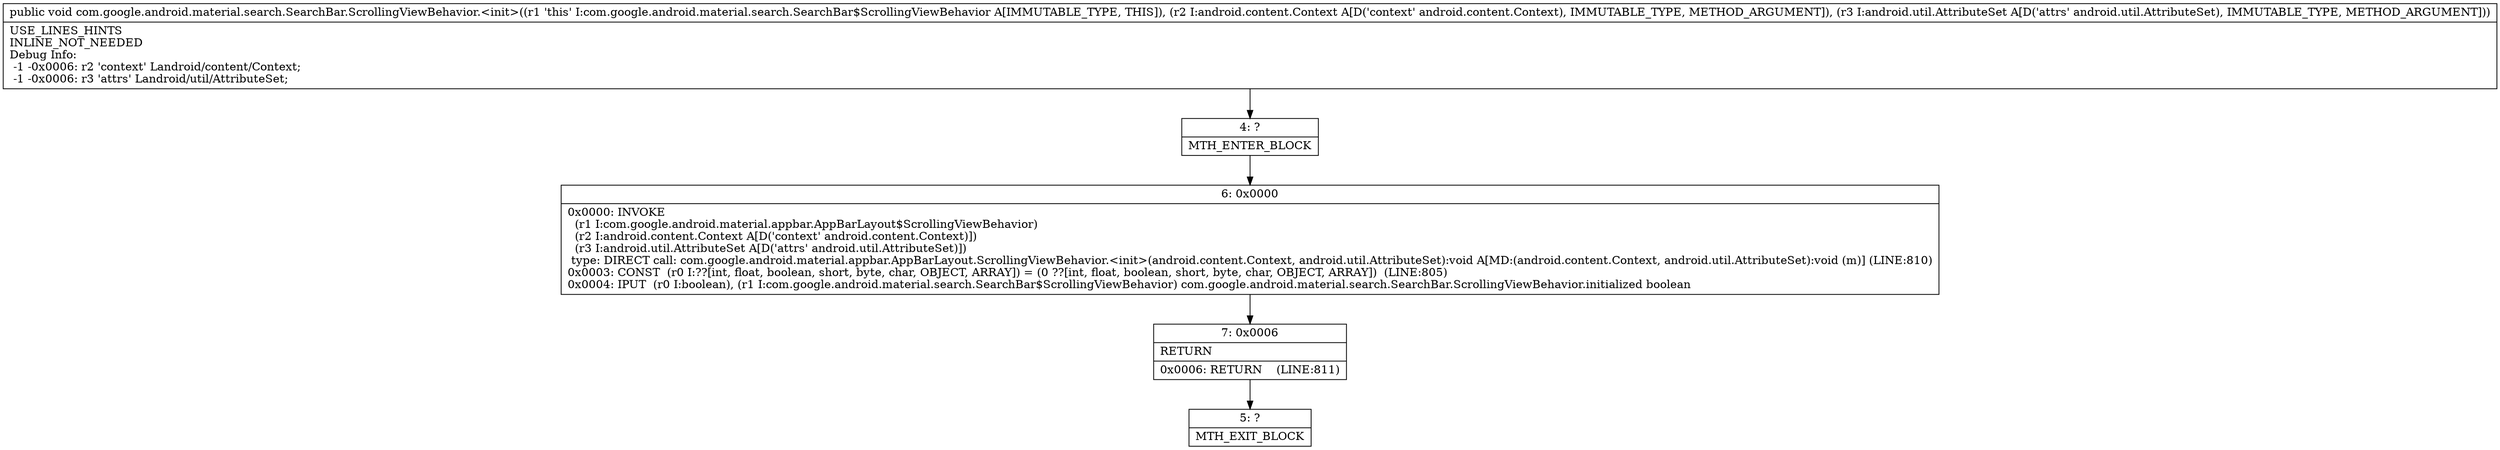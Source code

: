 digraph "CFG forcom.google.android.material.search.SearchBar.ScrollingViewBehavior.\<init\>(Landroid\/content\/Context;Landroid\/util\/AttributeSet;)V" {
Node_4 [shape=record,label="{4\:\ ?|MTH_ENTER_BLOCK\l}"];
Node_6 [shape=record,label="{6\:\ 0x0000|0x0000: INVOKE  \l  (r1 I:com.google.android.material.appbar.AppBarLayout$ScrollingViewBehavior)\l  (r2 I:android.content.Context A[D('context' android.content.Context)])\l  (r3 I:android.util.AttributeSet A[D('attrs' android.util.AttributeSet)])\l type: DIRECT call: com.google.android.material.appbar.AppBarLayout.ScrollingViewBehavior.\<init\>(android.content.Context, android.util.AttributeSet):void A[MD:(android.content.Context, android.util.AttributeSet):void (m)] (LINE:810)\l0x0003: CONST  (r0 I:??[int, float, boolean, short, byte, char, OBJECT, ARRAY]) = (0 ??[int, float, boolean, short, byte, char, OBJECT, ARRAY])  (LINE:805)\l0x0004: IPUT  (r0 I:boolean), (r1 I:com.google.android.material.search.SearchBar$ScrollingViewBehavior) com.google.android.material.search.SearchBar.ScrollingViewBehavior.initialized boolean \l}"];
Node_7 [shape=record,label="{7\:\ 0x0006|RETURN\l|0x0006: RETURN    (LINE:811)\l}"];
Node_5 [shape=record,label="{5\:\ ?|MTH_EXIT_BLOCK\l}"];
MethodNode[shape=record,label="{public void com.google.android.material.search.SearchBar.ScrollingViewBehavior.\<init\>((r1 'this' I:com.google.android.material.search.SearchBar$ScrollingViewBehavior A[IMMUTABLE_TYPE, THIS]), (r2 I:android.content.Context A[D('context' android.content.Context), IMMUTABLE_TYPE, METHOD_ARGUMENT]), (r3 I:android.util.AttributeSet A[D('attrs' android.util.AttributeSet), IMMUTABLE_TYPE, METHOD_ARGUMENT]))  | USE_LINES_HINTS\lINLINE_NOT_NEEDED\lDebug Info:\l  \-1 \-0x0006: r2 'context' Landroid\/content\/Context;\l  \-1 \-0x0006: r3 'attrs' Landroid\/util\/AttributeSet;\l}"];
MethodNode -> Node_4;Node_4 -> Node_6;
Node_6 -> Node_7;
Node_7 -> Node_5;
}

